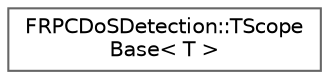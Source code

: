 digraph "Graphical Class Hierarchy"
{
 // INTERACTIVE_SVG=YES
 // LATEX_PDF_SIZE
  bgcolor="transparent";
  edge [fontname=Helvetica,fontsize=10,labelfontname=Helvetica,labelfontsize=10];
  node [fontname=Helvetica,fontsize=10,shape=box,height=0.2,width=0.4];
  rankdir="LR";
  Node0 [id="Node000000",label="FRPCDoSDetection::TScope\lBase\< T \>",height=0.2,width=0.4,color="grey40", fillcolor="white", style="filled",URL="$d9/d21/classFRPCDoSDetection_1_1TScopeBase.html",tooltip="Base class for setting code scope activity."];
}
